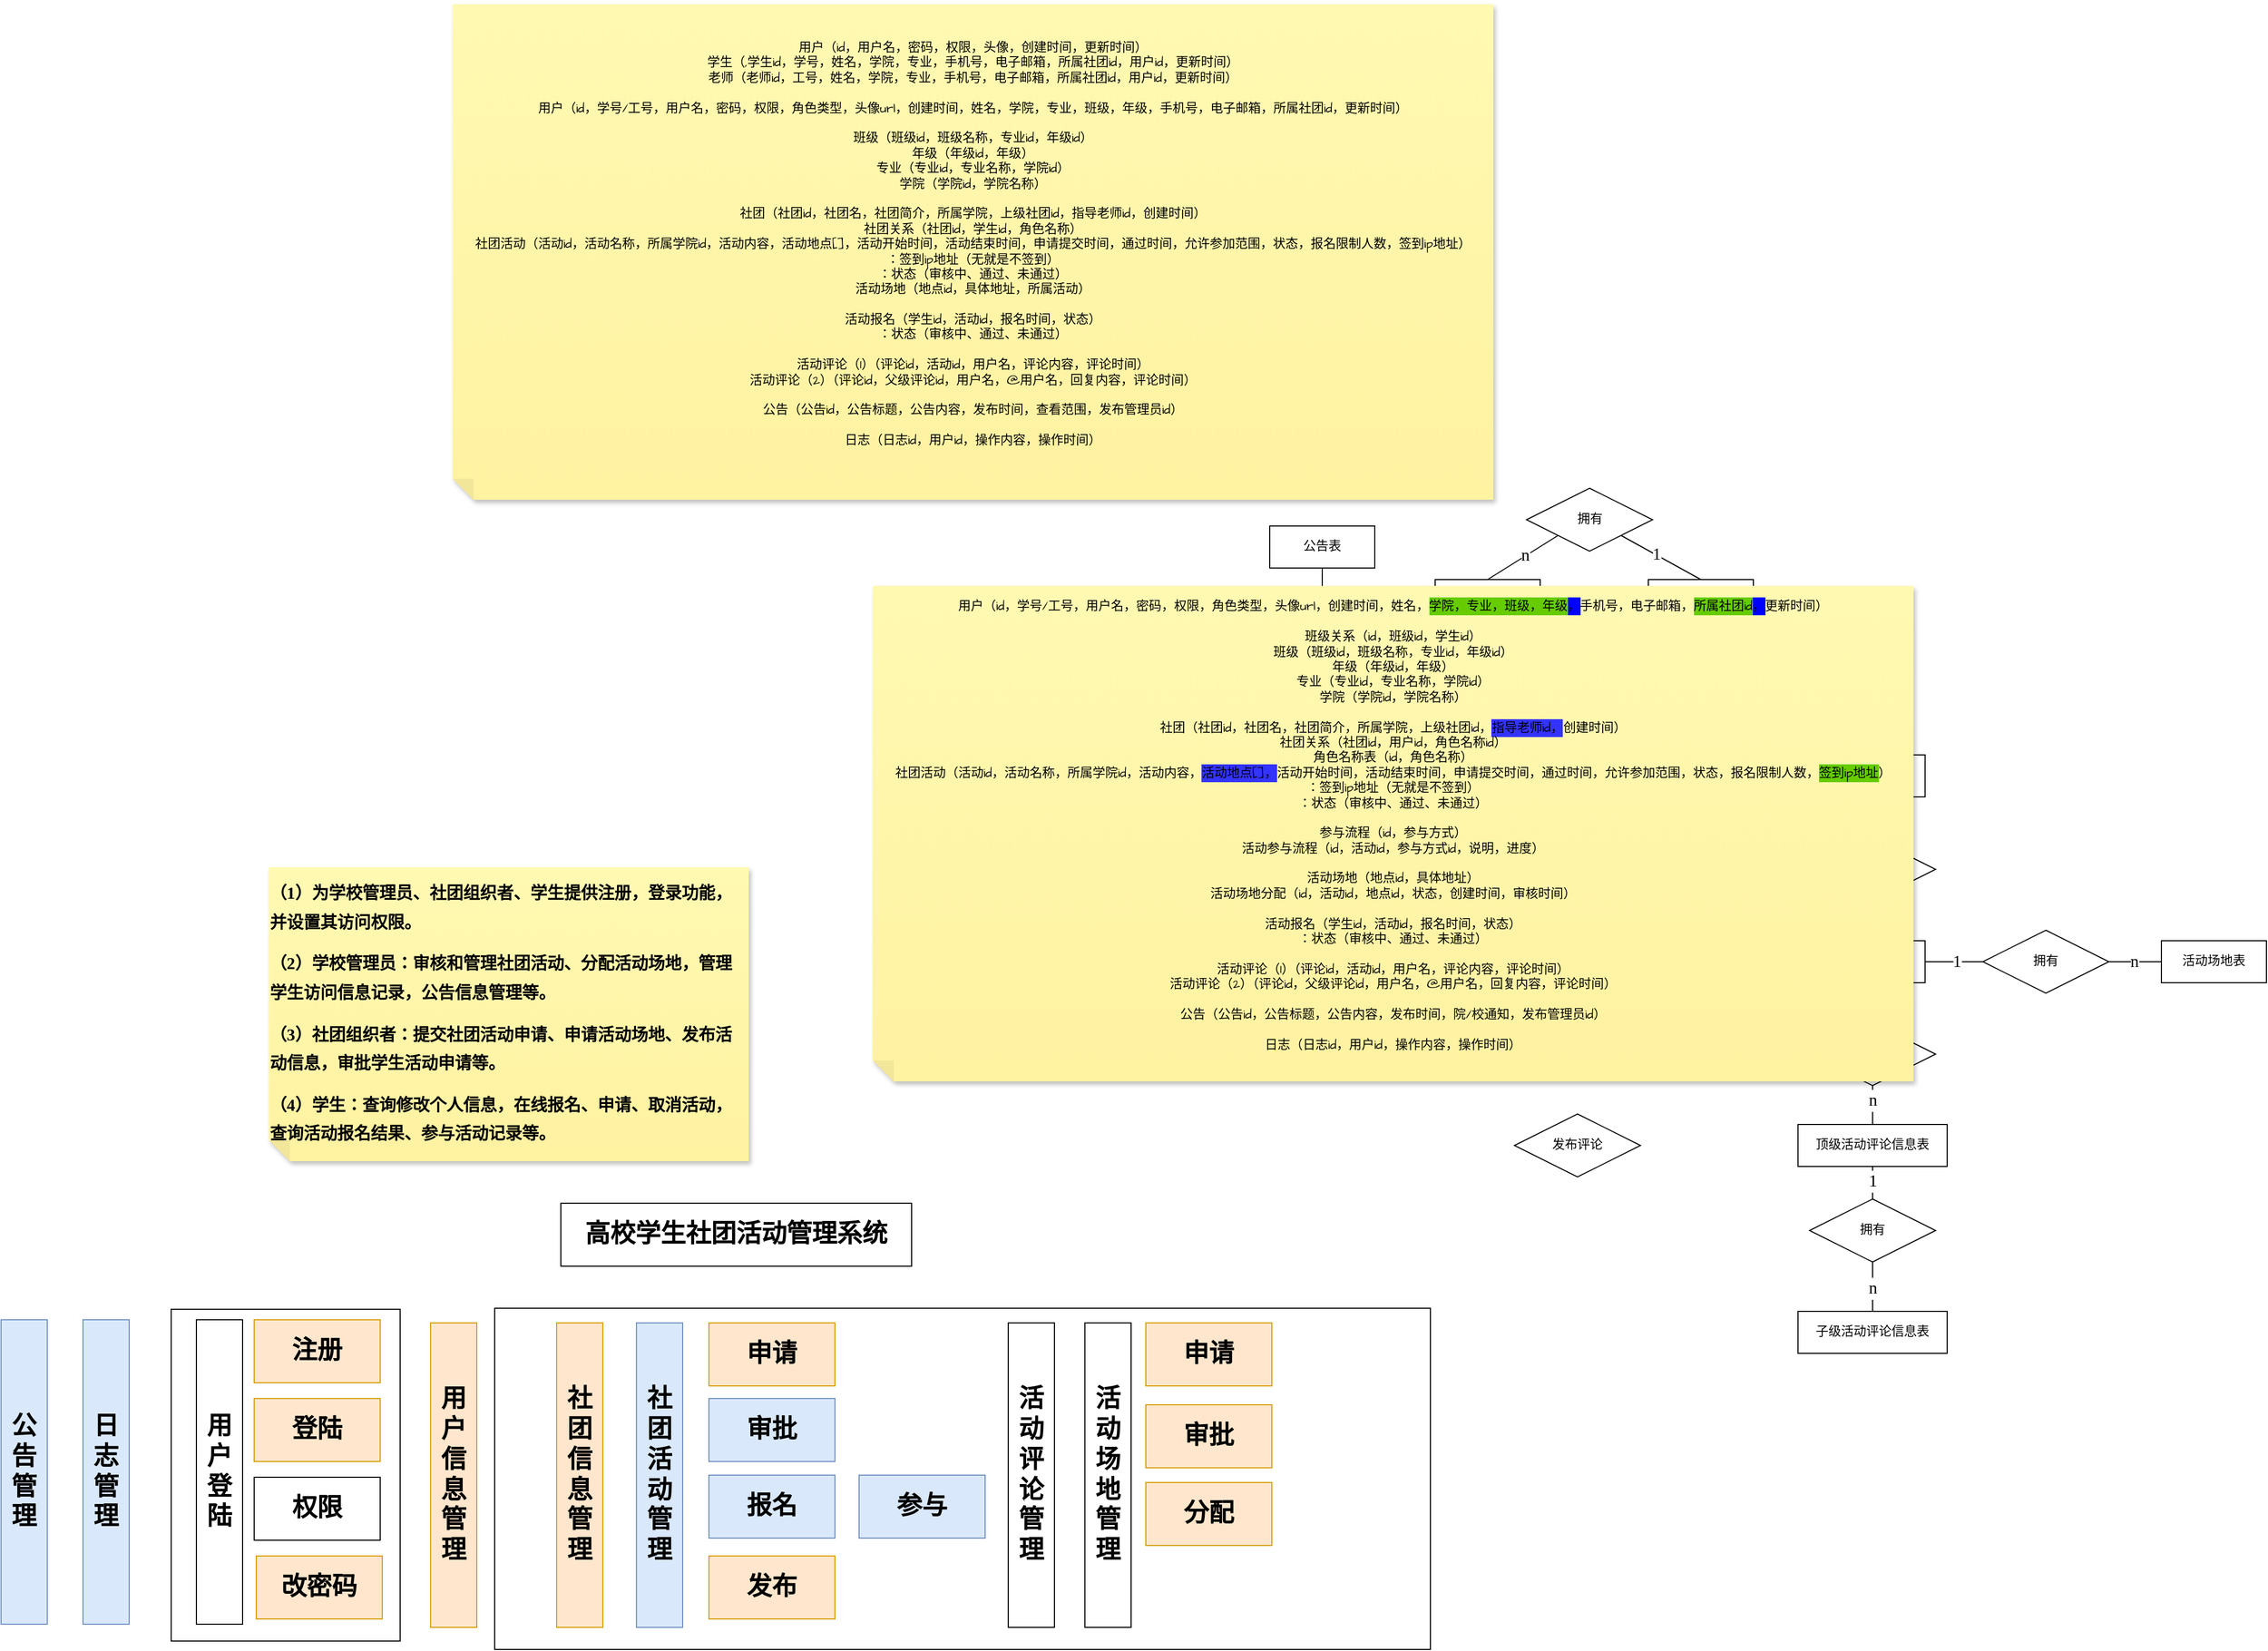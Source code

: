 <mxfile version="27.1.4">
  <diagram name="第 1 页" id="GTOFGIBE3-t7ZsyqFkgm">
    <mxGraphModel dx="3419" dy="2014" grid="0" gridSize="10" guides="1" tooltips="1" connect="1" arrows="1" fold="1" page="0" pageScale="1" pageWidth="827" pageHeight="1169" math="0" shadow="0">
      <root>
        <mxCell id="0" />
        <mxCell id="1" parent="0" />
        <mxCell id="btKsGY-on5lW7rAerDpI-112" value="" style="rounded=0;whiteSpace=wrap;html=1;fontFamily=Architects Daughter;fontSource=https%3A%2F%2Ffonts.googleapis.com%2Fcss%3Ffamily%3DArchitects%2BDaughter;" parent="1" vertex="1">
          <mxGeometry x="-1261" y="370" width="218" height="316" as="geometry" />
        </mxCell>
        <mxCell id="btKsGY-on5lW7rAerDpI-111" value="" style="rounded=0;whiteSpace=wrap;html=1;fontFamily=Architects Daughter;fontSource=https%3A%2F%2Ffonts.googleapis.com%2Fcss%3Ffamily%3DArchitects%2BDaughter;" parent="1" vertex="1">
          <mxGeometry x="-953" y="369" width="891" height="325" as="geometry" />
        </mxCell>
        <mxCell id="btKsGY-on5lW7rAerDpI-1" value="用户表" style="whiteSpace=wrap;html=1;align=center;fontFamily=Architects Daughter;fontSource=https%3A%2F%2Ffonts.googleapis.com%2Fcss%3Ffamily%3DArchitects%2BDaughter;" parent="1" vertex="1">
          <mxGeometry x="-215" y="-158" width="100" height="40" as="geometry" />
        </mxCell>
        <mxCell id="btKsGY-on5lW7rAerDpI-2" value="学生表" style="whiteSpace=wrap;html=1;align=center;fontFamily=Architects Daughter;fontSource=https%3A%2F%2Ffonts.googleapis.com%2Fcss%3Ffamily%3DArchitects%2BDaughter;" parent="1" vertex="1">
          <mxGeometry x="-513" y="-69" width="100" height="40" as="geometry" />
        </mxCell>
        <mxCell id="btKsGY-on5lW7rAerDpI-5" value="社团活动表" style="whiteSpace=wrap;html=1;align=center;fontFamily=Architects Daughter;fontSource=https%3A%2F%2Ffonts.googleapis.com%2Fcss%3Ffamily%3DArchitects%2BDaughter;" parent="1" vertex="1">
          <mxGeometry x="309" y="19" width="100" height="40" as="geometry" />
        </mxCell>
        <mxCell id="btKsGY-on5lW7rAerDpI-9" value="社团表" style="whiteSpace=wrap;html=1;align=center;fontFamily=Architects Daughter;fontSource=https%3A%2F%2Ffonts.googleapis.com%2Fcss%3Ffamily%3DArchitects%2BDaughter;" parent="1" vertex="1">
          <mxGeometry x="309" y="-158" width="100" height="40" as="geometry" />
        </mxCell>
        <mxCell id="btKsGY-on5lW7rAerDpI-10" value="顶级活动评论信息表" style="whiteSpace=wrap;html=1;align=center;fontFamily=Architects Daughter;fontSource=https%3A%2F%2Ffonts.googleapis.com%2Fcss%3Ffamily%3DArchitects%2BDaughter;" parent="1" vertex="1">
          <mxGeometry x="288" y="194" width="142" height="40" as="geometry" />
        </mxCell>
        <mxCell id="btKsGY-on5lW7rAerDpI-11" value="子级活动评论信息表" style="whiteSpace=wrap;html=1;align=center;fontFamily=Architects Daughter;fontSource=https%3A%2F%2Ffonts.googleapis.com%2Fcss%3Ffamily%3DArchitects%2BDaughter;" parent="1" vertex="1">
          <mxGeometry x="288" y="372" width="142" height="40" as="geometry" />
        </mxCell>
        <mxCell id="btKsGY-on5lW7rAerDpI-13" value="管理" style="shape=rhombus;perimeter=rhombusPerimeter;whiteSpace=wrap;html=1;align=center;fontFamily=Architects Daughter;fontSource=https%3A%2F%2Ffonts.googleapis.com%2Fcss%3Ffamily%3DArchitects%2BDaughter;" parent="1" vertex="1">
          <mxGeometry x="-411" y="-168" width="120" height="60" as="geometry" />
        </mxCell>
        <mxCell id="btKsGY-on5lW7rAerDpI-17" value="" style="endArrow=none;html=1;rounded=0;fontFamily=Architects Daughter;fontSource=https%3A%2F%2Ffonts.googleapis.com%2Fcss%3Ffamily%3DArchitects%2BDaughter;fontSize=16;startSize=14;endSize=14;sourcePerimeterSpacing=8;targetPerimeterSpacing=8;curved=1;exitX=0.421;exitY=0.005;exitDx=0;exitDy=0;exitPerimeter=0;entryX=0;entryY=1;entryDx=0;entryDy=0;fontStyle=1" parent="1" target="btKsGY-on5lW7rAerDpI-13" edge="1">
          <mxGeometry width="50" height="50" relative="1" as="geometry">
            <mxPoint x="-470.0" y="-69.0" as="sourcePoint" />
            <mxPoint x="-380.1" y="-123.2" as="targetPoint" />
          </mxGeometry>
        </mxCell>
        <mxCell id="btKsGY-on5lW7rAerDpI-19" value="1" style="edgeLabel;html=1;align=center;verticalAlign=middle;resizable=0;points=[];fontSize=16;fontFamily=Architects Daughter;fontSource=https%3A%2F%2Ffonts.googleapis.com%2Fcss%3Ffamily%3DArchitects%2BDaughter;" parent="btKsGY-on5lW7rAerDpI-17" vertex="1" connectable="0">
          <mxGeometry x="-0.067" y="-1" relative="1" as="geometry">
            <mxPoint as="offset" />
          </mxGeometry>
        </mxCell>
        <mxCell id="btKsGY-on5lW7rAerDpI-27" value="&lt;span style=&quot;font-size:12.0pt;mso-bidi-font-size:&lt;br/&gt;11.0pt;font-family:&amp;quot;Times New Roman&amp;quot;,serif;mso-fareast-font-family:宋体;&lt;br/&gt;mso-bidi-theme-font:minor-bidi;mso-font-kerning:1.0pt;mso-ansi-language:EN-US;&lt;br/&gt;mso-fareast-language:ZH-CN;mso-bidi-language:AR-SA&quot; lang=&quot;EN-US&quot;&gt;1&lt;/span&gt;" style="edgeLabel;html=1;align=center;verticalAlign=middle;resizable=0;points=[];fontSize=16;fontFamily=Architects Daughter;fontSource=https%3A%2F%2Ffonts.googleapis.com%2Fcss%3Ffamily%3DArchitects%2BDaughter;" parent="btKsGY-on5lW7rAerDpI-17" vertex="1" connectable="0">
          <mxGeometry x="-0.09" y="-2" relative="1" as="geometry">
            <mxPoint as="offset" />
          </mxGeometry>
        </mxCell>
        <mxCell id="btKsGY-on5lW7rAerDpI-24" value="" style="endArrow=none;html=1;rounded=0;fontFamily=Architects Daughter;fontSource=https%3A%2F%2Ffonts.googleapis.com%2Fcss%3Ffamily%3DArchitects%2BDaughter;fontSize=16;startSize=14;endSize=14;sourcePerimeterSpacing=8;targetPerimeterSpacing=8;curved=1;entryX=0;entryY=0.5;entryDx=0;entryDy=0;exitX=1;exitY=0.5;exitDx=0;exitDy=0;" parent="1" source="btKsGY-on5lW7rAerDpI-13" target="btKsGY-on5lW7rAerDpI-1" edge="1">
          <mxGeometry width="50" height="50" relative="1" as="geometry">
            <mxPoint x="-231" y="-41" as="sourcePoint" />
            <mxPoint x="-181" y="-91" as="targetPoint" />
          </mxGeometry>
        </mxCell>
        <mxCell id="btKsGY-on5lW7rAerDpI-26" value="&lt;span style=&quot;font-size:12.0pt;mso-bidi-font-size:&lt;br/&gt;11.0pt;font-family:&amp;quot;Times New Roman&amp;quot;,serif;mso-fareast-font-family:宋体;&lt;br/&gt;mso-bidi-theme-font:minor-bidi;mso-font-kerning:1.0pt;mso-ansi-language:EN-US;&lt;br/&gt;mso-fareast-language:ZH-CN;mso-bidi-language:AR-SA&quot; lang=&quot;EN-US&quot;&gt;1&lt;/span&gt;" style="edgeLabel;html=1;align=center;verticalAlign=middle;resizable=0;points=[];fontSize=16;fontFamily=Architects Daughter;fontSource=https%3A%2F%2Ffonts.googleapis.com%2Fcss%3Ffamily%3DArchitects%2BDaughter;" parent="btKsGY-on5lW7rAerDpI-24" vertex="1" connectable="0">
          <mxGeometry x="-0.052" y="-2" relative="1" as="geometry">
            <mxPoint as="offset" />
          </mxGeometry>
        </mxCell>
        <mxCell id="btKsGY-on5lW7rAerDpI-30" value="拥有" style="shape=rhombus;perimeter=rhombusPerimeter;whiteSpace=wrap;html=1;align=center;fontFamily=Architects Daughter;fontSource=https%3A%2F%2Ffonts.googleapis.com%2Fcss%3Ffamily%3DArchitects%2BDaughter;" parent="1" vertex="1">
          <mxGeometry x="29.5" y="-412" width="120" height="60" as="geometry" />
        </mxCell>
        <mxCell id="btKsGY-on5lW7rAerDpI-31" value="" style="endArrow=none;html=1;rounded=0;fontFamily=Architects Daughter;fontSource=https%3A%2F%2Ffonts.googleapis.com%2Fcss%3Ffamily%3DArchitects%2BDaughter;fontSize=16;startSize=14;endSize=14;sourcePerimeterSpacing=8;targetPerimeterSpacing=8;curved=1;entryX=1;entryY=1;entryDx=0;entryDy=0;exitX=0.5;exitY=0;exitDx=0;exitDy=0;" parent="1" source="btKsGY-on5lW7rAerDpI-73" target="btKsGY-on5lW7rAerDpI-30" edge="1">
          <mxGeometry width="50" height="50" relative="1" as="geometry">
            <mxPoint x="-122.5" y="-277" as="sourcePoint" />
            <mxPoint x="118.5" y="-406" as="targetPoint" />
          </mxGeometry>
        </mxCell>
        <mxCell id="btKsGY-on5lW7rAerDpI-33" value="&lt;span style=&quot;font-size:12.0pt;mso-bidi-font-size:&lt;br/&gt;11.0pt;font-family:&amp;quot;Times New Roman&amp;quot;,serif;mso-fareast-font-family:宋体;&lt;br/&gt;mso-bidi-theme-font:minor-bidi;mso-font-kerning:1.0pt;mso-ansi-language:EN-US;&lt;br/&gt;mso-fareast-language:ZH-CN;mso-bidi-language:AR-SA&quot; lang=&quot;EN-US&quot;&gt;1&lt;/span&gt;" style="edgeLabel;html=1;align=center;verticalAlign=middle;resizable=0;points=[];fontSize=16;fontFamily=Architects Daughter;fontSource=https%3A%2F%2Ffonts.googleapis.com%2Fcss%3Ffamily%3DArchitects%2BDaughter;" parent="btKsGY-on5lW7rAerDpI-31" vertex="1" connectable="0">
          <mxGeometry x="0.259" y="1" relative="1" as="geometry">
            <mxPoint x="5" y="1" as="offset" />
          </mxGeometry>
        </mxCell>
        <mxCell id="btKsGY-on5lW7rAerDpI-32" value="" style="endArrow=none;html=1;rounded=0;fontFamily=Architects Daughter;fontSource=https%3A%2F%2Ffonts.googleapis.com%2Fcss%3Ffamily%3DArchitects%2BDaughter;fontSize=16;startSize=14;endSize=14;sourcePerimeterSpacing=8;targetPerimeterSpacing=8;curved=1;entryX=0.5;entryY=0;entryDx=0;entryDy=0;exitX=0;exitY=1;exitDx=0;exitDy=0;" parent="1" source="btKsGY-on5lW7rAerDpI-30" target="btKsGY-on5lW7rAerDpI-74" edge="1">
          <mxGeometry width="50" height="50" relative="1" as="geometry">
            <mxPoint x="31.5" y="-220" as="sourcePoint" />
            <mxPoint x="90.5" y="-220" as="targetPoint" />
          </mxGeometry>
        </mxCell>
        <mxCell id="btKsGY-on5lW7rAerDpI-34" value="&lt;span style=&quot;font-size:12.0pt;mso-bidi-font-size:&lt;br/&gt;11.0pt;font-family:&amp;quot;Times New Roman&amp;quot;,serif;mso-fareast-font-family:宋体;&lt;br/&gt;mso-bidi-theme-font:minor-bidi;mso-font-kerning:1.0pt;mso-ansi-language:EN-US;&lt;br/&gt;mso-fareast-language:ZH-CN;mso-bidi-language:AR-SA&quot; lang=&quot;EN-US&quot;&gt;n&lt;/span&gt;" style="edgeLabel;html=1;align=center;verticalAlign=middle;resizable=0;points=[];fontSize=16;fontFamily=Architects Daughter;fontSource=https%3A%2F%2Ffonts.googleapis.com%2Fcss%3Ffamily%3DArchitects%2BDaughter;" parent="btKsGY-on5lW7rAerDpI-32" vertex="1" connectable="0">
          <mxGeometry x="-0.04" y="-1" relative="1" as="geometry">
            <mxPoint x="1" y="-1" as="offset" />
          </mxGeometry>
        </mxCell>
        <mxCell id="btKsGY-on5lW7rAerDpI-35" value="活动报名" style="shape=rhombus;perimeter=rhombusPerimeter;whiteSpace=wrap;html=1;align=center;fontFamily=Architects Daughter;fontSource=https%3A%2F%2Ffonts.googleapis.com%2Fcss%3Ffamily%3DArchitects%2BDaughter;" parent="1" vertex="1">
          <mxGeometry x="18" y="9" width="120" height="60" as="geometry" />
        </mxCell>
        <mxCell id="btKsGY-on5lW7rAerDpI-36" value="拥有" style="shape=rhombus;perimeter=rhombusPerimeter;whiteSpace=wrap;html=1;align=center;fontFamily=Architects Daughter;fontSource=https%3A%2F%2Ffonts.googleapis.com%2Fcss%3Ffamily%3DArchitects%2BDaughter;" parent="1" vertex="1">
          <mxGeometry x="299" y="265" width="120" height="60" as="geometry" />
        </mxCell>
        <mxCell id="btKsGY-on5lW7rAerDpI-37" value="" style="endArrow=none;html=1;rounded=0;fontFamily=Architects Daughter;fontSource=https%3A%2F%2Ffonts.googleapis.com%2Fcss%3Ffamily%3DArchitects%2BDaughter;fontSize=16;startSize=14;endSize=14;sourcePerimeterSpacing=8;targetPerimeterSpacing=8;curved=1;entryX=0.5;entryY=1;entryDx=0;entryDy=0;exitX=0.5;exitY=0;exitDx=0;exitDy=0;" parent="1" source="btKsGY-on5lW7rAerDpI-36" target="btKsGY-on5lW7rAerDpI-10" edge="1">
          <mxGeometry width="50" height="50" relative="1" as="geometry">
            <mxPoint x="160" y="127" as="sourcePoint" />
            <mxPoint x="23" y="-44" as="targetPoint" />
          </mxGeometry>
        </mxCell>
        <mxCell id="btKsGY-on5lW7rAerDpI-39" value="&lt;span style=&quot;font-size:12.0pt;mso-bidi-font-size:&lt;br/&gt;11.0pt;font-family:&amp;quot;Times New Roman&amp;quot;,serif;mso-fareast-font-family:宋体;&lt;br/&gt;mso-bidi-theme-font:minor-bidi;mso-font-kerning:1.0pt;mso-ansi-language:EN-US;&lt;br/&gt;mso-fareast-language:ZH-CN;mso-bidi-language:AR-SA&quot; lang=&quot;EN-US&quot;&gt;1&lt;/span&gt;" style="edgeLabel;html=1;align=center;verticalAlign=middle;resizable=0;points=[];fontSize=16;fontFamily=Architects Daughter;fontSource=https%3A%2F%2Ffonts.googleapis.com%2Fcss%3Ffamily%3DArchitects%2BDaughter;" parent="btKsGY-on5lW7rAerDpI-37" vertex="1" connectable="0">
          <mxGeometry x="0.084" y="-2" relative="1" as="geometry">
            <mxPoint x="-2" as="offset" />
          </mxGeometry>
        </mxCell>
        <mxCell id="btKsGY-on5lW7rAerDpI-38" value="" style="endArrow=none;html=1;rounded=0;fontFamily=Architects Daughter;fontSource=https%3A%2F%2Ffonts.googleapis.com%2Fcss%3Ffamily%3DArchitects%2BDaughter;fontSize=16;startSize=14;endSize=14;sourcePerimeterSpacing=8;targetPerimeterSpacing=8;curved=1;entryX=0.5;entryY=1;entryDx=0;entryDy=0;exitX=0.5;exitY=0;exitDx=0;exitDy=0;" parent="1" source="btKsGY-on5lW7rAerDpI-11" target="btKsGY-on5lW7rAerDpI-36" edge="1">
          <mxGeometry width="50" height="50" relative="1" as="geometry">
            <mxPoint x="81" y="229" as="sourcePoint" />
            <mxPoint x="131" y="179" as="targetPoint" />
          </mxGeometry>
        </mxCell>
        <mxCell id="btKsGY-on5lW7rAerDpI-40" value="&lt;span style=&quot;font-size:12.0pt;mso-bidi-font-size:&lt;br/&gt;11.0pt;font-family:&amp;quot;Times New Roman&amp;quot;,serif;mso-fareast-font-family:宋体;&lt;br/&gt;mso-bidi-theme-font:minor-bidi;mso-font-kerning:1.0pt;mso-ansi-language:EN-US;&lt;br/&gt;mso-fareast-language:ZH-CN;mso-bidi-language:AR-SA&quot; lang=&quot;EN-US&quot;&gt;1&lt;/span&gt;" style="edgeLabel;html=1;align=center;verticalAlign=middle;resizable=0;points=[];fontSize=16;fontFamily=Architects Daughter;fontSource=https%3A%2F%2Ffonts.googleapis.com%2Fcss%3Ffamily%3DArchitects%2BDaughter;" parent="btKsGY-on5lW7rAerDpI-38" vertex="1" connectable="0">
          <mxGeometry x="-0.059" relative="1" as="geometry">
            <mxPoint as="offset" />
          </mxGeometry>
        </mxCell>
        <mxCell id="btKsGY-on5lW7rAerDpI-46" value="&lt;span style=&quot;font-size:12.0pt;mso-bidi-font-size:&lt;br/&gt;11.0pt;font-family:&amp;quot;Times New Roman&amp;quot;,serif;mso-fareast-font-family:宋体;&lt;br/&gt;mso-bidi-theme-font:minor-bidi;mso-font-kerning:1.0pt;mso-ansi-language:EN-US;&lt;br/&gt;mso-fareast-language:ZH-CN;mso-bidi-language:AR-SA&quot; lang=&quot;EN-US&quot;&gt;n&lt;/span&gt;" style="edgeLabel;html=1;align=center;verticalAlign=middle;resizable=0;points=[];fontSize=16;fontFamily=Architects Daughter;fontSource=https%3A%2F%2Ffonts.googleapis.com%2Fcss%3Ffamily%3DArchitects%2BDaughter;" parent="btKsGY-on5lW7rAerDpI-38" vertex="1" connectable="0">
          <mxGeometry x="-0.071" relative="1" as="geometry">
            <mxPoint as="offset" />
          </mxGeometry>
        </mxCell>
        <mxCell id="btKsGY-on5lW7rAerDpI-41" value="拥有" style="shape=rhombus;perimeter=rhombusPerimeter;whiteSpace=wrap;html=1;align=center;fontFamily=Architects Daughter;fontSource=https%3A%2F%2Ffonts.googleapis.com%2Fcss%3Ffamily%3DArchitects%2BDaughter;" parent="1" vertex="1">
          <mxGeometry x="299" y="97" width="120" height="60" as="geometry" />
        </mxCell>
        <mxCell id="btKsGY-on5lW7rAerDpI-42" value="" style="endArrow=none;html=1;rounded=0;fontFamily=Architects Daughter;fontSource=https%3A%2F%2Ffonts.googleapis.com%2Fcss%3Ffamily%3DArchitects%2BDaughter;fontSize=16;startSize=14;endSize=14;sourcePerimeterSpacing=8;targetPerimeterSpacing=8;curved=1;entryX=0.5;entryY=1;entryDx=0;entryDy=0;exitX=0.5;exitY=0;exitDx=0;exitDy=0;" parent="1" source="btKsGY-on5lW7rAerDpI-10" target="btKsGY-on5lW7rAerDpI-41" edge="1">
          <mxGeometry width="50" height="50" relative="1" as="geometry">
            <mxPoint x="124" y="43" as="sourcePoint" />
            <mxPoint x="174" y="-7" as="targetPoint" />
          </mxGeometry>
        </mxCell>
        <mxCell id="btKsGY-on5lW7rAerDpI-45" value="&lt;span style=&quot;font-size:12.0pt;mso-bidi-font-size:&lt;br/&gt;11.0pt;font-family:&amp;quot;Times New Roman&amp;quot;,serif;mso-fareast-font-family:宋体;&lt;br/&gt;mso-bidi-theme-font:minor-bidi;mso-font-kerning:1.0pt;mso-ansi-language:EN-US;&lt;br/&gt;mso-fareast-language:ZH-CN;mso-bidi-language:AR-SA&quot; lang=&quot;EN-US&quot;&gt;n&lt;/span&gt;" style="edgeLabel;html=1;align=center;verticalAlign=middle;resizable=0;points=[];fontSize=16;fontFamily=Architects Daughter;fontSource=https%3A%2F%2Ffonts.googleapis.com%2Fcss%3Ffamily%3DArchitects%2BDaughter;" parent="btKsGY-on5lW7rAerDpI-42" vertex="1" connectable="0">
          <mxGeometry x="0.267" relative="1" as="geometry">
            <mxPoint as="offset" />
          </mxGeometry>
        </mxCell>
        <mxCell id="btKsGY-on5lW7rAerDpI-43" value="" style="endArrow=none;html=1;rounded=0;fontFamily=Architects Daughter;fontSource=https%3A%2F%2Ffonts.googleapis.com%2Fcss%3Ffamily%3DArchitects%2BDaughter;fontSize=16;startSize=14;endSize=14;sourcePerimeterSpacing=8;targetPerimeterSpacing=8;curved=1;entryX=0.5;entryY=1;entryDx=0;entryDy=0;exitX=0.5;exitY=0;exitDx=0;exitDy=0;" parent="1" source="btKsGY-on5lW7rAerDpI-41" target="btKsGY-on5lW7rAerDpI-5" edge="1">
          <mxGeometry width="50" height="50" relative="1" as="geometry">
            <mxPoint x="80" y="95" as="sourcePoint" />
            <mxPoint x="130" y="45" as="targetPoint" />
          </mxGeometry>
        </mxCell>
        <mxCell id="btKsGY-on5lW7rAerDpI-44" value="&lt;span style=&quot;font-size:12.0pt;mso-bidi-font-size:&lt;br/&gt;11.0pt;font-family:&amp;quot;Times New Roman&amp;quot;,serif;mso-fareast-font-family:宋体;&lt;br/&gt;mso-bidi-theme-font:minor-bidi;mso-font-kerning:1.0pt;mso-ansi-language:EN-US;&lt;br/&gt;mso-fareast-language:ZH-CN;mso-bidi-language:AR-SA&quot; lang=&quot;EN-US&quot;&gt;1&lt;/span&gt;" style="edgeLabel;html=1;align=center;verticalAlign=middle;resizable=0;points=[];fontSize=16;fontFamily=Architects Daughter;fontSource=https%3A%2F%2Ffonts.googleapis.com%2Fcss%3Ffamily%3DArchitects%2BDaughter;" parent="btKsGY-on5lW7rAerDpI-43" vertex="1" connectable="0">
          <mxGeometry x="-0.045" y="-1" relative="1" as="geometry">
            <mxPoint as="offset" />
          </mxGeometry>
        </mxCell>
        <mxCell id="btKsGY-on5lW7rAerDpI-47" value="拥有" style="shape=rhombus;perimeter=rhombusPerimeter;whiteSpace=wrap;html=1;align=center;fontFamily=Architects Daughter;fontSource=https%3A%2F%2Ffonts.googleapis.com%2Fcss%3Ffamily%3DArchitects%2BDaughter;" parent="1" vertex="1">
          <mxGeometry x="299" y="-79" width="120" height="60" as="geometry" />
        </mxCell>
        <mxCell id="btKsGY-on5lW7rAerDpI-48" value="" style="endArrow=none;html=1;rounded=0;fontFamily=Architects Daughter;fontSource=https%3A%2F%2Ffonts.googleapis.com%2Fcss%3Ffamily%3DArchitects%2BDaughter;fontSize=16;startSize=14;endSize=14;sourcePerimeterSpacing=8;targetPerimeterSpacing=8;curved=1;entryX=0.5;entryY=1;entryDx=0;entryDy=0;exitX=0.5;exitY=0;exitDx=0;exitDy=0;" parent="1" source="btKsGY-on5lW7rAerDpI-47" target="btKsGY-on5lW7rAerDpI-9" edge="1">
          <mxGeometry width="50" height="50" relative="1" as="geometry">
            <mxPoint x="135" y="-30" as="sourcePoint" />
            <mxPoint x="185" y="-80" as="targetPoint" />
          </mxGeometry>
        </mxCell>
        <mxCell id="btKsGY-on5lW7rAerDpI-51" value="&lt;span style=&quot;font-size:12.0pt;mso-bidi-font-size:&lt;br/&gt;11.0pt;font-family:&amp;quot;Times New Roman&amp;quot;,serif;mso-fareast-font-family:宋体;&lt;br/&gt;mso-bidi-theme-font:minor-bidi;mso-font-kerning:1.0pt;mso-ansi-language:EN-US;&lt;br/&gt;mso-fareast-language:ZH-CN;mso-bidi-language:AR-SA&quot; lang=&quot;EN-US&quot;&gt;1&lt;/span&gt;" style="edgeLabel;html=1;align=center;verticalAlign=middle;resizable=0;points=[];fontSize=16;fontFamily=Architects Daughter;fontSource=https%3A%2F%2Ffonts.googleapis.com%2Fcss%3Ffamily%3DArchitects%2BDaughter;" parent="btKsGY-on5lW7rAerDpI-48" vertex="1" connectable="0">
          <mxGeometry x="0.134" y="-2" relative="1" as="geometry">
            <mxPoint x="-2" as="offset" />
          </mxGeometry>
        </mxCell>
        <mxCell id="btKsGY-on5lW7rAerDpI-49" value="" style="endArrow=none;html=1;rounded=0;fontFamily=Architects Daughter;fontSource=https%3A%2F%2Ffonts.googleapis.com%2Fcss%3Ffamily%3DArchitects%2BDaughter;fontSize=16;startSize=14;endSize=14;sourcePerimeterSpacing=8;targetPerimeterSpacing=8;curved=1;entryX=0.5;entryY=1;entryDx=0;entryDy=0;exitX=0.5;exitY=0;exitDx=0;exitDy=0;" parent="1" source="btKsGY-on5lW7rAerDpI-5" target="btKsGY-on5lW7rAerDpI-47" edge="1">
          <mxGeometry width="50" height="50" relative="1" as="geometry">
            <mxPoint x="117" y="-51" as="sourcePoint" />
            <mxPoint x="167" y="-101" as="targetPoint" />
          </mxGeometry>
        </mxCell>
        <mxCell id="btKsGY-on5lW7rAerDpI-50" value="&lt;span style=&quot;font-size:12.0pt;mso-bidi-font-size:&lt;br/&gt;11.0pt;font-family:&amp;quot;Times New Roman&amp;quot;,serif;mso-fareast-font-family:宋体;&lt;br/&gt;mso-bidi-theme-font:minor-bidi;mso-font-kerning:1.0pt;mso-ansi-language:EN-US;&lt;br/&gt;mso-fareast-language:ZH-CN;mso-bidi-language:AR-SA&quot; lang=&quot;EN-US&quot;&gt;n&lt;/span&gt;" style="edgeLabel;html=1;align=center;verticalAlign=middle;resizable=0;points=[];fontSize=16;fontFamily=Architects Daughter;fontSource=https%3A%2F%2Ffonts.googleapis.com%2Fcss%3Ffamily%3DArchitects%2BDaughter;" parent="btKsGY-on5lW7rAerDpI-49" vertex="1" connectable="0">
          <mxGeometry x="0.059" relative="1" as="geometry">
            <mxPoint as="offset" />
          </mxGeometry>
        </mxCell>
        <mxCell id="btKsGY-on5lW7rAerDpI-53" value="活动场地表" style="whiteSpace=wrap;html=1;align=center;fontFamily=Architects Daughter;fontSource=https%3A%2F%2Ffonts.googleapis.com%2Fcss%3Ffamily%3DArchitects%2BDaughter;" parent="1" vertex="1">
          <mxGeometry x="634" y="19" width="100" height="40" as="geometry" />
        </mxCell>
        <mxCell id="btKsGY-on5lW7rAerDpI-54" value="" style="endArrow=none;html=1;rounded=0;fontFamily=Architects Daughter;fontSource=https%3A%2F%2Ffonts.googleapis.com%2Fcss%3Ffamily%3DArchitects%2BDaughter;fontSize=16;startSize=14;endSize=14;sourcePerimeterSpacing=8;targetPerimeterSpacing=8;curved=1;entryX=0.5;entryY=1;entryDx=0;entryDy=0;exitX=0;exitY=0.5;exitDx=0;exitDy=0;" parent="1" source="btKsGY-on5lW7rAerDpI-35" target="btKsGY-on5lW7rAerDpI-1" edge="1">
          <mxGeometry width="50" height="50" relative="1" as="geometry">
            <mxPoint x="-79" y="194" as="sourcePoint" />
            <mxPoint x="-29" y="144" as="targetPoint" />
          </mxGeometry>
        </mxCell>
        <mxCell id="btKsGY-on5lW7rAerDpI-56" value="" style="endArrow=none;html=1;rounded=0;fontFamily=Architects Daughter;fontSource=https%3A%2F%2Ffonts.googleapis.com%2Fcss%3Ffamily%3DArchitects%2BDaughter;fontSize=16;startSize=14;endSize=14;sourcePerimeterSpacing=8;targetPerimeterSpacing=8;curved=1;entryX=0;entryY=0.5;entryDx=0;entryDy=0;exitX=1;exitY=0.5;exitDx=0;exitDy=0;" parent="1" source="btKsGY-on5lW7rAerDpI-1" target="btKsGY-on5lW7rAerDpI-57" edge="1">
          <mxGeometry width="50" height="50" relative="1" as="geometry">
            <mxPoint x="-138" y="-76.0" as="sourcePoint" />
            <mxPoint x="286.0" y="-76.0" as="targetPoint" />
          </mxGeometry>
        </mxCell>
        <mxCell id="btKsGY-on5lW7rAerDpI-59" value="&lt;span style=&quot;font-size:12.0pt;mso-bidi-font-size:&lt;br/&gt;11.0pt;font-family:&amp;quot;Times New Roman&amp;quot;,serif;mso-fareast-font-family:宋体;&lt;br/&gt;mso-bidi-theme-font:minor-bidi;mso-font-kerning:1.0pt;mso-ansi-language:EN-US;&lt;br/&gt;mso-fareast-language:ZH-CN;mso-bidi-language:AR-SA&quot; lang=&quot;EN-US&quot;&gt;1&lt;/span&gt;" style="edgeLabel;html=1;align=center;verticalAlign=middle;resizable=0;points=[];fontSize=16;fontFamily=Architects Daughter;fontSource=https%3A%2F%2Ffonts.googleapis.com%2Fcss%3Ffamily%3DArchitects%2BDaughter;" parent="btKsGY-on5lW7rAerDpI-56" vertex="1" connectable="0">
          <mxGeometry x="-0.076" relative="1" as="geometry">
            <mxPoint as="offset" />
          </mxGeometry>
        </mxCell>
        <mxCell id="btKsGY-on5lW7rAerDpI-57" value="管理" style="shape=rhombus;perimeter=rhombusPerimeter;whiteSpace=wrap;html=1;align=center;fontFamily=Architects Daughter;fontSource=https%3A%2F%2Ffonts.googleapis.com%2Fcss%3Ffamily%3DArchitects%2BDaughter;" parent="1" vertex="1">
          <mxGeometry x="34.0" y="-168.0" width="120" height="60" as="geometry" />
        </mxCell>
        <mxCell id="btKsGY-on5lW7rAerDpI-58" value="" style="endArrow=none;html=1;rounded=0;fontFamily=Architects Daughter;fontSource=https%3A%2F%2Ffonts.googleapis.com%2Fcss%3Ffamily%3DArchitects%2BDaughter;fontSize=16;startSize=14;endSize=14;sourcePerimeterSpacing=8;targetPerimeterSpacing=8;curved=1;entryX=0;entryY=0.5;entryDx=0;entryDy=0;exitX=1;exitY=0.5;exitDx=0;exitDy=0;" parent="1" source="btKsGY-on5lW7rAerDpI-57" target="btKsGY-on5lW7rAerDpI-9" edge="1">
          <mxGeometry relative="1" as="geometry">
            <mxPoint x="-38" y="-63" as="sourcePoint" />
            <mxPoint x="122" y="-63" as="targetPoint" />
          </mxGeometry>
        </mxCell>
        <mxCell id="btKsGY-on5lW7rAerDpI-60" value="&lt;span style=&quot;font-size:12.0pt;mso-bidi-font-size:&lt;br/&gt;11.0pt;font-family:&amp;quot;Times New Roman&amp;quot;,serif;mso-fareast-font-family:宋体;&lt;br/&gt;mso-bidi-theme-font:minor-bidi;mso-font-kerning:1.0pt;mso-ansi-language:EN-US;&lt;br/&gt;mso-fareast-language:ZH-CN;mso-bidi-language:AR-SA&quot; lang=&quot;EN-US&quot;&gt;n&lt;/span&gt;" style="edgeLabel;html=1;align=center;verticalAlign=middle;resizable=0;points=[];fontSize=16;fontFamily=Architects Daughter;fontSource=https%3A%2F%2Ffonts.googleapis.com%2Fcss%3Ffamily%3DArchitects%2BDaughter;" parent="btKsGY-on5lW7rAerDpI-58" vertex="1" connectable="0">
          <mxGeometry x="-0.181" y="-3" relative="1" as="geometry">
            <mxPoint y="-5" as="offset" />
          </mxGeometry>
        </mxCell>
        <mxCell id="btKsGY-on5lW7rAerDpI-61" value="拥有" style="shape=rhombus;perimeter=rhombusPerimeter;whiteSpace=wrap;html=1;align=center;fontFamily=Architects Daughter;fontSource=https%3A%2F%2Ffonts.googleapis.com%2Fcss%3Ffamily%3DArchitects%2BDaughter;" parent="1" vertex="1">
          <mxGeometry x="464" y="9" width="120" height="60" as="geometry" />
        </mxCell>
        <mxCell id="btKsGY-on5lW7rAerDpI-62" value="" style="endArrow=none;html=1;rounded=0;fontFamily=Architects Daughter;fontSource=https%3A%2F%2Ffonts.googleapis.com%2Fcss%3Ffamily%3DArchitects%2BDaughter;fontSize=16;startSize=14;endSize=14;sourcePerimeterSpacing=8;targetPerimeterSpacing=8;curved=1;entryX=0;entryY=0.5;entryDx=0;entryDy=0;exitX=1;exitY=0.5;exitDx=0;exitDy=0;" parent="1" source="btKsGY-on5lW7rAerDpI-5" target="btKsGY-on5lW7rAerDpI-61" edge="1">
          <mxGeometry width="50" height="50" relative="1" as="geometry">
            <mxPoint x="199" y="89.9" as="sourcePoint" />
            <mxPoint x="458.16" y="43.0" as="targetPoint" />
          </mxGeometry>
        </mxCell>
        <mxCell id="btKsGY-on5lW7rAerDpI-67" value="&lt;span style=&quot;font-size:12.0pt;mso-bidi-font-size:&lt;br/&gt;11.0pt;font-family:&amp;quot;Times New Roman&amp;quot;,serif;mso-fareast-font-family:宋体;&lt;br/&gt;mso-bidi-theme-font:minor-bidi;mso-font-kerning:1.0pt;mso-ansi-language:EN-US;&lt;br/&gt;mso-fareast-language:ZH-CN;mso-bidi-language:AR-SA&quot; lang=&quot;EN-US&quot;&gt;1&lt;/span&gt;" style="edgeLabel;html=1;align=center;verticalAlign=middle;resizable=0;points=[];fontSize=16;fontFamily=Architects Daughter;fontSource=https%3A%2F%2Ffonts.googleapis.com%2Fcss%3Ffamily%3DArchitects%2BDaughter;" parent="btKsGY-on5lW7rAerDpI-62" vertex="1" connectable="0">
          <mxGeometry x="-0.296" y="1" relative="1" as="geometry">
            <mxPoint x="10" y="1" as="offset" />
          </mxGeometry>
        </mxCell>
        <mxCell id="btKsGY-on5lW7rAerDpI-63" value="" style="endArrow=none;html=1;rounded=0;fontFamily=Architects Daughter;fontSource=https%3A%2F%2Ffonts.googleapis.com%2Fcss%3Ffamily%3DArchitects%2BDaughter;fontSize=16;startSize=14;endSize=14;sourcePerimeterSpacing=8;targetPerimeterSpacing=8;curved=1;entryX=0;entryY=0.5;entryDx=0;entryDy=0;exitX=1;exitY=0.5;exitDx=0;exitDy=0;" parent="1" source="btKsGY-on5lW7rAerDpI-61" target="btKsGY-on5lW7rAerDpI-53" edge="1">
          <mxGeometry width="50" height="50" relative="1" as="geometry">
            <mxPoint x="453" y="125" as="sourcePoint" />
            <mxPoint x="503" y="75" as="targetPoint" />
          </mxGeometry>
        </mxCell>
        <mxCell id="btKsGY-on5lW7rAerDpI-65" value="&lt;span style=&quot;font-size:12.0pt;mso-bidi-font-size:&lt;br/&gt;11.0pt;font-family:&amp;quot;Times New Roman&amp;quot;,serif;mso-fareast-font-family:宋体;&lt;br/&gt;mso-bidi-theme-font:minor-bidi;mso-font-kerning:1.0pt;mso-ansi-language:EN-US;&lt;br/&gt;mso-fareast-language:ZH-CN;mso-bidi-language:AR-SA&quot; lang=&quot;EN-US&quot;&gt;n&lt;/span&gt;" style="edgeLabel;html=1;align=center;verticalAlign=middle;resizable=0;points=[];fontSize=16;fontFamily=Architects Daughter;fontSource=https%3A%2F%2Ffonts.googleapis.com%2Fcss%3Ffamily%3DArchitects%2BDaughter;" parent="btKsGY-on5lW7rAerDpI-63" vertex="1" connectable="0">
          <mxGeometry x="-0.05" y="1" relative="1" as="geometry">
            <mxPoint y="1" as="offset" />
          </mxGeometry>
        </mxCell>
        <mxCell id="btKsGY-on5lW7rAerDpI-68" value="" style="endArrow=none;html=1;rounded=0;fontFamily=Architects Daughter;fontSource=https%3A%2F%2Ffonts.googleapis.com%2Fcss%3Ffamily%3DArchitects%2BDaughter;fontSize=16;startSize=14;endSize=14;sourcePerimeterSpacing=8;targetPerimeterSpacing=8;curved=1;entryX=0;entryY=0.5;entryDx=0;entryDy=0;exitX=1;exitY=0.5;exitDx=0;exitDy=0;" parent="1" source="btKsGY-on5lW7rAerDpI-35" target="btKsGY-on5lW7rAerDpI-5" edge="1">
          <mxGeometry width="50" height="50" relative="1" as="geometry">
            <mxPoint x="-8" y="78" as="sourcePoint" />
            <mxPoint x="42" y="28" as="targetPoint" />
          </mxGeometry>
        </mxCell>
        <mxCell id="btKsGY-on5lW7rAerDpI-69" value="老师表" style="whiteSpace=wrap;html=1;align=center;fontFamily=Architects Daughter;fontSource=https%3A%2F%2Ffonts.googleapis.com%2Fcss%3Ffamily%3DArchitects%2BDaughter;" parent="1" vertex="1">
          <mxGeometry x="-513" y="-262" width="100" height="40" as="geometry" />
        </mxCell>
        <mxCell id="btKsGY-on5lW7rAerDpI-70" value="" style="endArrow=none;html=1;rounded=0;fontFamily=Architects Daughter;fontSource=https%3A%2F%2Ffonts.googleapis.com%2Fcss%3Ffamily%3DArchitects%2BDaughter;fontSize=16;startSize=14;endSize=14;sourcePerimeterSpacing=8;targetPerimeterSpacing=8;curved=1;exitX=0.5;exitY=1;exitDx=0;exitDy=0;entryX=0.29;entryY=0.215;entryDx=0;entryDy=0;entryPerimeter=0;" parent="1" source="btKsGY-on5lW7rAerDpI-69" target="btKsGY-on5lW7rAerDpI-13" edge="1">
          <mxGeometry width="50" height="50" relative="1" as="geometry">
            <mxPoint x="-460.0" y="-59.0" as="sourcePoint" />
            <mxPoint x="-371" y="-113" as="targetPoint" />
          </mxGeometry>
        </mxCell>
        <mxCell id="btKsGY-on5lW7rAerDpI-71" value="1" style="edgeLabel;html=1;align=center;verticalAlign=middle;resizable=0;points=[];fontSize=16;fontFamily=Architects Daughter;fontSource=https%3A%2F%2Ffonts.googleapis.com%2Fcss%3Ffamily%3DArchitects%2BDaughter;" parent="btKsGY-on5lW7rAerDpI-70" vertex="1" connectable="0">
          <mxGeometry x="-0.067" y="-1" relative="1" as="geometry">
            <mxPoint as="offset" />
          </mxGeometry>
        </mxCell>
        <mxCell id="btKsGY-on5lW7rAerDpI-72" value="&lt;span style=&quot;font-size:12.0pt;mso-bidi-font-size:&lt;br/&gt;11.0pt;font-family:&amp;quot;Times New Roman&amp;quot;,serif;mso-fareast-font-family:宋体;&lt;br/&gt;mso-bidi-theme-font:minor-bidi;mso-font-kerning:1.0pt;mso-ansi-language:EN-US;&lt;br/&gt;mso-fareast-language:ZH-CN;mso-bidi-language:AR-SA&quot; lang=&quot;EN-US&quot;&gt;1&lt;/span&gt;" style="edgeLabel;html=1;align=center;verticalAlign=middle;resizable=0;points=[];fontSize=16;fontFamily=Architects Daughter;fontSource=https%3A%2F%2Ffonts.googleapis.com%2Fcss%3Ffamily%3DArchitects%2BDaughter;" parent="btKsGY-on5lW7rAerDpI-70" vertex="1" connectable="0">
          <mxGeometry x="-0.09" y="-2" relative="1" as="geometry">
            <mxPoint as="offset" />
          </mxGeometry>
        </mxCell>
        <mxCell id="btKsGY-on5lW7rAerDpI-73" value="学院表" style="whiteSpace=wrap;html=1;align=center;fontFamily=Architects Daughter;fontSource=https%3A%2F%2Ffonts.googleapis.com%2Fcss%3Ffamily%3DArchitects%2BDaughter;" parent="1" vertex="1">
          <mxGeometry x="145.5" y="-325" width="100" height="40" as="geometry" />
        </mxCell>
        <mxCell id="btKsGY-on5lW7rAerDpI-74" value="专业表" style="whiteSpace=wrap;html=1;align=center;fontFamily=Architects Daughter;fontSource=https%3A%2F%2Ffonts.googleapis.com%2Fcss%3Ffamily%3DArchitects%2BDaughter;" parent="1" vertex="1">
          <mxGeometry x="-57.5" y="-325" width="100" height="40" as="geometry" />
        </mxCell>
        <mxCell id="btKsGY-on5lW7rAerDpI-75" value="发布评论" style="shape=rhombus;perimeter=rhombusPerimeter;whiteSpace=wrap;html=1;align=center;fontFamily=Architects Daughter;fontSource=https%3A%2F%2Ffonts.googleapis.com%2Fcss%3Ffamily%3DArchitects%2BDaughter;" parent="1" vertex="1">
          <mxGeometry x="18" y="184" width="120" height="60" as="geometry" />
        </mxCell>
        <mxCell id="btKsGY-on5lW7rAerDpI-76" value="公告表" style="whiteSpace=wrap;html=1;align=center;fontFamily=Architects Daughter;fontSource=https%3A%2F%2Ffonts.googleapis.com%2Fcss%3Ffamily%3DArchitects%2BDaughter;" parent="1" vertex="1">
          <mxGeometry x="-215" y="-376" width="100" height="40" as="geometry" />
        </mxCell>
        <mxCell id="btKsGY-on5lW7rAerDpI-77" value="管理" style="shape=rhombus;perimeter=rhombusPerimeter;whiteSpace=wrap;html=1;align=center;fontFamily=Architects Daughter;fontSource=https%3A%2F%2Ffonts.googleapis.com%2Fcss%3Ffamily%3DArchitects%2BDaughter;" parent="1" vertex="1">
          <mxGeometry x="-225.0" y="-276.0" width="120" height="60" as="geometry" />
        </mxCell>
        <mxCell id="btKsGY-on5lW7rAerDpI-78" value="" style="endArrow=none;html=1;rounded=0;fontFamily=Architects Daughter;fontSource=https%3A%2F%2Ffonts.googleapis.com%2Fcss%3Ffamily%3DArchitects%2BDaughter;fontSize=16;startSize=14;endSize=14;sourcePerimeterSpacing=8;targetPerimeterSpacing=8;curved=1;entryX=0.5;entryY=1;entryDx=0;entryDy=0;exitX=0.5;exitY=0;exitDx=0;exitDy=0;" parent="1" source="btKsGY-on5lW7rAerDpI-1" target="btKsGY-on5lW7rAerDpI-77" edge="1">
          <mxGeometry width="50" height="50" relative="1" as="geometry">
            <mxPoint x="-105" y="-19" as="sourcePoint" />
            <mxPoint x="-55" y="-69" as="targetPoint" />
          </mxGeometry>
        </mxCell>
        <mxCell id="btKsGY-on5lW7rAerDpI-79" value="" style="endArrow=none;html=1;rounded=0;fontFamily=Architects Daughter;fontSource=https%3A%2F%2Ffonts.googleapis.com%2Fcss%3Ffamily%3DArchitects%2BDaughter;fontSize=16;startSize=14;endSize=14;sourcePerimeterSpacing=8;targetPerimeterSpacing=8;curved=1;entryX=0.5;entryY=1;entryDx=0;entryDy=0;exitX=0.5;exitY=0;exitDx=0;exitDy=0;" parent="1" source="btKsGY-on5lW7rAerDpI-77" target="btKsGY-on5lW7rAerDpI-76" edge="1">
          <mxGeometry width="50" height="50" relative="1" as="geometry">
            <mxPoint x="-165" y="-277" as="sourcePoint" />
            <mxPoint x="-84" y="-320" as="targetPoint" />
          </mxGeometry>
        </mxCell>
        <mxCell id="btKsGY-on5lW7rAerDpI-80" value="隶属" style="shape=rhombus;perimeter=rhombusPerimeter;whiteSpace=wrap;html=1;align=center;fontFamily=Architects Daughter;fontSource=https%3A%2F%2Ffonts.googleapis.com%2Fcss%3Ffamily%3DArchitects%2BDaughter;" parent="1" vertex="1">
          <mxGeometry x="227" y="-251" width="120" height="60" as="geometry" />
        </mxCell>
        <mxCell id="btKsGY-on5lW7rAerDpI-81" value="隶属" style="shape=rhombus;perimeter=rhombusPerimeter;whiteSpace=wrap;html=1;align=center;fontFamily=Architects Daughter;fontSource=https%3A%2F%2Ffonts.googleapis.com%2Fcss%3Ffamily%3DArchitects%2BDaughter;" parent="1" vertex="1">
          <mxGeometry x="-67.5" y="-239" width="120" height="60" as="geometry" />
        </mxCell>
        <mxCell id="btKsGY-on5lW7rAerDpI-82" value="" style="endArrow=none;html=1;rounded=0;fontFamily=Architects Daughter;fontSource=https%3A%2F%2Ffonts.googleapis.com%2Fcss%3Ffamily%3DArchitects%2BDaughter;fontSize=16;startSize=14;endSize=14;sourcePerimeterSpacing=8;targetPerimeterSpacing=8;curved=1;exitX=1;exitY=0;exitDx=0;exitDy=0;entryX=0;entryY=1;entryDx=0;entryDy=0;" parent="1" source="btKsGY-on5lW7rAerDpI-1" target="btKsGY-on5lW7rAerDpI-81" edge="1">
          <mxGeometry width="50" height="50" relative="1" as="geometry">
            <mxPoint x="-118" y="-176" as="sourcePoint" />
            <mxPoint x="-68" y="-226" as="targetPoint" />
          </mxGeometry>
        </mxCell>
        <mxCell id="btKsGY-on5lW7rAerDpI-83" value="" style="endArrow=none;html=1;rounded=0;fontFamily=Architects Daughter;fontSource=https%3A%2F%2Ffonts.googleapis.com%2Fcss%3Ffamily%3DArchitects%2BDaughter;fontSize=16;startSize=14;endSize=14;sourcePerimeterSpacing=8;targetPerimeterSpacing=8;curved=1;entryX=0.5;entryY=1;entryDx=0;entryDy=0;exitX=0.5;exitY=0;exitDx=0;exitDy=0;" parent="1" source="btKsGY-on5lW7rAerDpI-81" target="btKsGY-on5lW7rAerDpI-74" edge="1">
          <mxGeometry width="50" height="50" relative="1" as="geometry">
            <mxPoint x="-117" y="-208" as="sourcePoint" />
            <mxPoint x="-67" y="-258" as="targetPoint" />
          </mxGeometry>
        </mxCell>
        <mxCell id="btKsGY-on5lW7rAerDpI-84" value="" style="endArrow=none;html=1;rounded=0;fontFamily=Architects Daughter;fontSource=https%3A%2F%2Ffonts.googleapis.com%2Fcss%3Ffamily%3DArchitects%2BDaughter;fontSize=16;startSize=14;endSize=14;sourcePerimeterSpacing=8;targetPerimeterSpacing=8;curved=1;entryX=0.5;entryY=1;entryDx=0;entryDy=0;exitX=1;exitY=0;exitDx=0;exitDy=0;" parent="1" source="btKsGY-on5lW7rAerDpI-81" target="btKsGY-on5lW7rAerDpI-73" edge="1">
          <mxGeometry width="50" height="50" relative="1" as="geometry">
            <mxPoint x="-117" y="-208" as="sourcePoint" />
            <mxPoint x="-67" y="-258" as="targetPoint" />
          </mxGeometry>
        </mxCell>
        <mxCell id="btKsGY-on5lW7rAerDpI-85" value="" style="endArrow=none;html=1;rounded=0;fontFamily=Architects Daughter;fontSource=https%3A%2F%2Ffonts.googleapis.com%2Fcss%3Ffamily%3DArchitects%2BDaughter;fontSize=16;startSize=14;endSize=14;sourcePerimeterSpacing=8;targetPerimeterSpacing=8;curved=1;entryX=0.5;entryY=1;entryDx=0;entryDy=0;exitX=0;exitY=0;exitDx=0;exitDy=0;" parent="1" source="btKsGY-on5lW7rAerDpI-80" target="btKsGY-on5lW7rAerDpI-73" edge="1">
          <mxGeometry width="50" height="50" relative="1" as="geometry">
            <mxPoint x="-109" y="-197" as="sourcePoint" />
            <mxPoint x="-59" y="-247" as="targetPoint" />
          </mxGeometry>
        </mxCell>
        <mxCell id="btKsGY-on5lW7rAerDpI-86" value="&lt;p style=&quot;font-family: Helvetica; text-align: left; line-height: 20pt;&quot; align=&quot;left&quot; class=&quot;MsoNormal&quot;&gt;&lt;b&gt;&lt;font face=&quot;Comic Sans MS&quot;&gt;&lt;span style=&quot;font-size: 12pt;&quot; lang=&quot;EN-US&quot;&gt;（1&lt;/span&gt;&lt;span style=&quot;font-size: 12pt;&quot;&gt;）为学校管理员、社团组织者、学生提供注册，登录功能，并设置其访问权限。&lt;/span&gt;&lt;/font&gt;&lt;/b&gt;&lt;/p&gt;&lt;p style=&quot;font-family: Helvetica; text-align: left; line-height: 20pt;&quot; align=&quot;left&quot; class=&quot;MsoNormal&quot;&gt;&lt;b&gt;&lt;font face=&quot;Comic Sans MS&quot;&gt;&lt;span style=&quot;background-color: transparent; color: light-dark(rgb(0, 0, 0), rgb(255, 255, 255)); font-size: 12pt;&quot;&gt;（&lt;/span&gt;&lt;span style=&quot;background-color: transparent; color: light-dark(rgb(0, 0, 0), rgb(255, 255, 255)); font-size: 12pt;&quot; lang=&quot;EN-US&quot;&gt;2&lt;/span&gt;&lt;span style=&quot;background-color: transparent; color: light-dark(rgb(0, 0, 0), rgb(255, 255, 255)); font-size: 12pt;&quot;&gt;）学校管理员：审核和管理社团活动、分配活动场地，管理学生访问信息记录，公告信息管理等。&lt;/span&gt;&lt;/font&gt;&lt;/b&gt;&lt;/p&gt;&lt;p style=&quot;font-family: Helvetica; text-align: left; line-height: 20pt;&quot; align=&quot;left&quot; class=&quot;MsoNormal&quot;&gt;&lt;b&gt;&lt;font face=&quot;Comic Sans MS&quot;&gt;&lt;span style=&quot;background-color: transparent; color: light-dark(rgb(0, 0, 0), rgb(255, 255, 255)); font-size: 12pt;&quot;&gt;（&lt;/span&gt;&lt;span style=&quot;background-color: transparent; color: light-dark(rgb(0, 0, 0), rgb(255, 255, 255)); font-size: 12pt;&quot; lang=&quot;EN-US&quot;&gt;3&lt;/span&gt;&lt;span style=&quot;background-color: transparent; color: light-dark(rgb(0, 0, 0), rgb(255, 255, 255)); font-size: 12pt;&quot;&gt;）社团组织者：提交社团活动申请、申请活动场地、发布活动信息，审批学生活动申请等。&lt;/span&gt;&lt;/font&gt;&lt;/b&gt;&lt;/p&gt;&lt;p style=&quot;font-family: Helvetica; text-align: left; line-height: 20pt;&quot; align=&quot;left&quot; class=&quot;MsoNormal&quot;&gt;&lt;b&gt;&lt;font face=&quot;Comic Sans MS&quot;&gt;&lt;span style=&quot;background-color: transparent; color: light-dark(rgb(0, 0, 0), rgb(255, 255, 255)); text-align: center; font-size: 12pt;&quot;&gt;（&lt;/span&gt;&lt;span style=&quot;background-color: transparent; color: light-dark(rgb(0, 0, 0), rgb(255, 255, 255)); text-align: center; font-size: 12pt;&quot; lang=&quot;EN-US&quot;&gt;4&lt;/span&gt;&lt;span style=&quot;background-color: transparent; color: light-dark(rgb(0, 0, 0), rgb(255, 255, 255)); text-align: center; font-size: 12pt;&quot;&gt;）学生：查询修改个人信息，在线报名、申请、取消活动，查询活动报名结果、参与活动记录等。&lt;/span&gt;&lt;/font&gt;&lt;/b&gt;&lt;/p&gt;" style="shape=note;whiteSpace=wrap;html=1;backgroundOutline=1;fontColor=#000000;darkOpacity=0.05;fillColor=#FFF9B2;strokeColor=none;fillStyle=solid;direction=west;gradientDirection=north;gradientColor=#FFF2A1;shadow=1;size=20;pointerEvents=1;fontFamily=Architects Daughter;fontSource=https%3A%2F%2Ffonts.googleapis.com%2Fcss%3Ffamily%3DArchitects%2BDaughter;" parent="1" vertex="1">
          <mxGeometry x="-1168" y="-51" width="457" height="280" as="geometry" />
        </mxCell>
        <mxCell id="btKsGY-on5lW7rAerDpI-87" value="&lt;h1&gt;高校学生社团活动管理系统&lt;/h1&gt;" style="rounded=0;whiteSpace=wrap;html=1;fontFamily=Architects Daughter;fontSource=https%3A%2F%2Ffonts.googleapis.com%2Fcss%3Ffamily%3DArchitects%2BDaughter;" parent="1" vertex="1">
          <mxGeometry x="-890" y="269" width="334" height="60" as="geometry" />
        </mxCell>
        <mxCell id="btKsGY-on5lW7rAerDpI-88" value="&lt;h1&gt;用户登陆&lt;/h1&gt;" style="rounded=0;whiteSpace=wrap;html=1;fontFamily=Architects Daughter;fontSource=https%3A%2F%2Ffonts.googleapis.com%2Fcss%3Ffamily%3DArchitects%2BDaughter;" parent="1" vertex="1">
          <mxGeometry x="-1237" y="380" width="44" height="290" as="geometry" />
        </mxCell>
        <mxCell id="btKsGY-on5lW7rAerDpI-91" value="&lt;h1&gt;用户信息管理&lt;/h1&gt;" style="rounded=0;whiteSpace=wrap;html=1;fontFamily=Architects Daughter;fontSource=https%3A%2F%2Ffonts.googleapis.com%2Fcss%3Ffamily%3DArchitects%2BDaughter;fillColor=#ffe6cc;strokeColor=#d79b00;" parent="1" vertex="1">
          <mxGeometry x="-1014" y="383" width="44" height="290" as="geometry" />
        </mxCell>
        <mxCell id="btKsGY-on5lW7rAerDpI-92" value="&lt;h1&gt;社团信息管理&lt;/h1&gt;" style="rounded=0;whiteSpace=wrap;html=1;fontFamily=Architects Daughter;fontSource=https%3A%2F%2Ffonts.googleapis.com%2Fcss%3Ffamily%3DArchitects%2BDaughter;fillColor=#ffe6cc;strokeColor=#d79b00;" parent="1" vertex="1">
          <mxGeometry x="-894" y="383" width="44" height="290" as="geometry" />
        </mxCell>
        <mxCell id="btKsGY-on5lW7rAerDpI-93" value="&lt;h1&gt;社团活动管理&lt;/h1&gt;" style="rounded=0;whiteSpace=wrap;html=1;fontFamily=Architects Daughter;fontSource=https%3A%2F%2Ffonts.googleapis.com%2Fcss%3Ffamily%3DArchitects%2BDaughter;fillColor=#dae8fc;strokeColor=#6c8ebf;" parent="1" vertex="1">
          <mxGeometry x="-818" y="383" width="44" height="290" as="geometry" />
        </mxCell>
        <mxCell id="btKsGY-on5lW7rAerDpI-94" value="&lt;h1&gt;公告管理&lt;/h1&gt;" style="rounded=0;whiteSpace=wrap;html=1;fontFamily=Architects Daughter;fontSource=https%3A%2F%2Ffonts.googleapis.com%2Fcss%3Ffamily%3DArchitects%2BDaughter;fillColor=#dae8fc;strokeColor=#6c8ebf;" parent="1" vertex="1">
          <mxGeometry x="-1423" y="380" width="44" height="290" as="geometry" />
        </mxCell>
        <mxCell id="btKsGY-on5lW7rAerDpI-95" value="&lt;h1&gt;日志管理&lt;/h1&gt;" style="rounded=0;whiteSpace=wrap;html=1;fontFamily=Architects Daughter;fontSource=https%3A%2F%2Ffonts.googleapis.com%2Fcss%3Ffamily%3DArchitects%2BDaughter;fillColor=#dae8fc;strokeColor=#6c8ebf;" parent="1" vertex="1">
          <mxGeometry x="-1345" y="380" width="44" height="290" as="geometry" />
        </mxCell>
        <mxCell id="btKsGY-on5lW7rAerDpI-96" value="&lt;h1&gt;活动评论管理&lt;/h1&gt;" style="rounded=0;whiteSpace=wrap;html=1;fontFamily=Architects Daughter;fontSource=https%3A%2F%2Ffonts.googleapis.com%2Fcss%3Ffamily%3DArchitects%2BDaughter;" parent="1" vertex="1">
          <mxGeometry x="-464" y="383" width="44" height="290" as="geometry" />
        </mxCell>
        <mxCell id="btKsGY-on5lW7rAerDpI-97" value="&lt;h1&gt;活动场地管理&lt;/h1&gt;" style="rounded=0;whiteSpace=wrap;html=1;fontFamily=Architects Daughter;fontSource=https%3A%2F%2Ffonts.googleapis.com%2Fcss%3Ffamily%3DArchitects%2BDaughter;" parent="1" vertex="1">
          <mxGeometry x="-391" y="383" width="44" height="290" as="geometry" />
        </mxCell>
        <mxCell id="btKsGY-on5lW7rAerDpI-98" value="&lt;h1&gt;注册&lt;/h1&gt;" style="rounded=0;whiteSpace=wrap;html=1;fontFamily=Architects Daughter;fontSource=https%3A%2F%2Ffonts.googleapis.com%2Fcss%3Ffamily%3DArchitects%2BDaughter;fillColor=#ffe6cc;strokeColor=#d79b00;" parent="1" vertex="1">
          <mxGeometry x="-1182" y="380" width="120" height="60" as="geometry" />
        </mxCell>
        <mxCell id="btKsGY-on5lW7rAerDpI-101" value="&lt;h1&gt;登陆&lt;/h1&gt;" style="rounded=0;whiteSpace=wrap;html=1;fontFamily=Architects Daughter;fontSource=https%3A%2F%2Ffonts.googleapis.com%2Fcss%3Ffamily%3DArchitects%2BDaughter;fillColor=#ffe6cc;strokeColor=#d79b00;" parent="1" vertex="1">
          <mxGeometry x="-1182" y="455" width="120" height="60" as="geometry" />
        </mxCell>
        <mxCell id="btKsGY-on5lW7rAerDpI-102" value="&lt;h1&gt;权限&lt;/h1&gt;" style="rounded=0;whiteSpace=wrap;html=1;fontFamily=Architects Daughter;fontSource=https%3A%2F%2Ffonts.googleapis.com%2Fcss%3Ffamily%3DArchitects%2BDaughter;" parent="1" vertex="1">
          <mxGeometry x="-1182" y="530" width="120" height="60" as="geometry" />
        </mxCell>
        <mxCell id="btKsGY-on5lW7rAerDpI-105" value="&lt;h1&gt;申请&lt;/h1&gt;" style="rounded=0;whiteSpace=wrap;html=1;fontFamily=Architects Daughter;fontSource=https%3A%2F%2Ffonts.googleapis.com%2Fcss%3Ffamily%3DArchitects%2BDaughter;fillColor=#ffe6cc;strokeColor=#d79b00;" parent="1" vertex="1">
          <mxGeometry x="-749" y="383" width="120" height="60" as="geometry" />
        </mxCell>
        <mxCell id="btKsGY-on5lW7rAerDpI-106" value="&lt;h1&gt;审批&lt;/h1&gt;" style="rounded=0;whiteSpace=wrap;html=1;fontFamily=Architects Daughter;fontSource=https%3A%2F%2Ffonts.googleapis.com%2Fcss%3Ffamily%3DArchitects%2BDaughter;fillColor=#dae8fc;strokeColor=#6c8ebf;" parent="1" vertex="1">
          <mxGeometry x="-749" y="455" width="120" height="60" as="geometry" />
        </mxCell>
        <mxCell id="btKsGY-on5lW7rAerDpI-107" value="&lt;h1&gt;报名&lt;/h1&gt;" style="rounded=0;whiteSpace=wrap;html=1;fontFamily=Architects Daughter;fontSource=https%3A%2F%2Ffonts.googleapis.com%2Fcss%3Ffamily%3DArchitects%2BDaughter;fillColor=#dae8fc;strokeColor=#6c8ebf;" parent="1" vertex="1">
          <mxGeometry x="-749" y="528" width="120" height="60" as="geometry" />
        </mxCell>
        <mxCell id="btKsGY-on5lW7rAerDpI-108" value="&lt;h1&gt;发布&lt;/h1&gt;" style="rounded=0;whiteSpace=wrap;html=1;fontFamily=Architects Daughter;fontSource=https%3A%2F%2Ffonts.googleapis.com%2Fcss%3Ffamily%3DArchitects%2BDaughter;fillColor=#ffe6cc;strokeColor=#d79b00;" parent="1" vertex="1">
          <mxGeometry x="-749" y="605" width="120" height="60" as="geometry" />
        </mxCell>
        <mxCell id="btKsGY-on5lW7rAerDpI-109" value="&lt;h1&gt;申请&lt;/h1&gt;" style="rounded=0;whiteSpace=wrap;html=1;fontFamily=Architects Daughter;fontSource=https%3A%2F%2Ffonts.googleapis.com%2Fcss%3Ffamily%3DArchitects%2BDaughter;fillColor=#ffe6cc;strokeColor=#d79b00;" parent="1" vertex="1">
          <mxGeometry x="-333" y="383" width="120" height="60" as="geometry" />
        </mxCell>
        <mxCell id="btKsGY-on5lW7rAerDpI-110" value="&lt;h1&gt;审批&lt;/h1&gt;" style="rounded=0;whiteSpace=wrap;html=1;fontFamily=Architects Daughter;fontSource=https%3A%2F%2Ffonts.googleapis.com%2Fcss%3Ffamily%3DArchitects%2BDaughter;fillColor=#ffe6cc;strokeColor=#d79b00;" parent="1" vertex="1">
          <mxGeometry x="-333" y="461" width="120" height="60" as="geometry" />
        </mxCell>
        <mxCell id="btKsGY-on5lW7rAerDpI-116" value="用户（id，用户名，密码，权限，头像，创建时间，更新时间）&lt;div&gt;学生（,学生id，学号，姓名，学院，专业，手机号，电子邮箱，所属社团id，用户id，更新时间）&lt;/div&gt;&lt;div&gt;老师（老师id，工号，姓名，学院，专业，手机号，电子邮箱，所属社团id，&lt;span style=&quot;background-color: transparent; color: light-dark(rgb(0, 0, 0), rgb(237, 237, 237));&quot;&gt;用户id，更新时间&lt;/span&gt;&lt;span style=&quot;background-color: transparent; color: light-dark(rgb(0, 0, 0), rgb(237, 237, 237));&quot;&gt;）&lt;/span&gt;&lt;/div&gt;&lt;div&gt;&lt;span style=&quot;background-color: transparent; color: light-dark(rgb(0, 0, 0), rgb(237, 237, 237));&quot;&gt;&lt;br&gt;&lt;/span&gt;&lt;/div&gt;&lt;div&gt;&lt;span style=&quot;background-color: transparent; color: light-dark(rgb(0, 0, 0), rgb(237, 237, 237));&quot;&gt;用户（&lt;/span&gt;&lt;span style=&quot;background-color: transparent; color: light-dark(rgb(0, 0, 0), rgb(237, 237, 237));&quot;&gt;id，&lt;/span&gt;&lt;span style=&quot;background-color: transparent; color: light-dark(rgb(0, 0, 0), rgb(237, 237, 237));&quot;&gt;学号/工号，&lt;/span&gt;&lt;span style=&quot;background-color: transparent; color: light-dark(rgb(0, 0, 0), rgb(237, 237, 237));&quot;&gt;用户名，密码，权限，角色类型，头像url，创建时间，&lt;/span&gt;&lt;span style=&quot;background-color: transparent; color: light-dark(rgb(0, 0, 0), rgb(237, 237, 237));&quot;&gt;姓名，学院，专业，班级，年级，手机号，电子邮箱，所属社团id，更新时间&lt;/span&gt;&lt;span style=&quot;background-color: transparent; color: light-dark(rgb(0, 0, 0), rgb(237, 237, 237));&quot;&gt;）&lt;/span&gt;&lt;/div&gt;&lt;div&gt;&lt;span style=&quot;background-color: transparent; color: light-dark(rgb(0, 0, 0), rgb(237, 237, 237));&quot;&gt;&lt;br&gt;&lt;/span&gt;&lt;/div&gt;&lt;div&gt;班级（班级id，班级名称，专业id，年级id）&lt;/div&gt;&lt;div&gt;年级（年级id，年级）&lt;/div&gt;&lt;div&gt;专业（专业id，专业名称，学院id）&lt;/div&gt;&lt;div&gt;学院（学院id，学院名称）&lt;/div&gt;&lt;div&gt;&lt;br&gt;&lt;/div&gt;&lt;div&gt;社团（社团id，社团名，社团简介，所属学院，上级社团id，指导老师id，创建时间）&lt;/div&gt;&lt;div&gt;社团关系（社团id，学生id，角色名称）&lt;/div&gt;&lt;div&gt;社团活动（活动id，活动名称，所属学院id，活动内容，&lt;span style=&quot;background-color: transparent; color: light-dark(rgb(0, 0, 0), rgb(237, 237, 237));&quot;&gt;活动地点[]，活动开始时间，活动结束时间，申请提交时间，通过时间，&lt;/span&gt;&lt;span style=&quot;background-color: transparent; color: light-dark(rgb(0, 0, 0), rgb(237, 237, 237));&quot;&gt;允许参加范围，状态，报名限制人数，签到ip地址）&lt;/span&gt;&lt;/div&gt;&lt;div&gt;：&lt;span style=&quot;background-color: transparent; color: light-dark(rgb(0, 0, 0), rgb(237, 237, 237));&quot;&gt;签到ip地址（&lt;/span&gt;&lt;span style=&quot;background-color: transparent; color: light-dark(rgb(0, 0, 0), rgb(237, 237, 237));&quot;&gt;无就是不签到）&lt;/span&gt;&lt;/div&gt;&lt;div&gt;：状态（审核中、通过、未通过）&lt;/div&gt;&lt;div&gt;&lt;span style=&quot;background-color: transparent; color: light-dark(rgb(0, 0, 0), rgb(237, 237, 237));&quot;&gt;活动场地（地点id，具体地址，所属活动）&lt;/span&gt;&lt;/div&gt;&lt;div&gt;&lt;span style=&quot;background-color: transparent; color: light-dark(rgb(0, 0, 0), rgb(237, 237, 237));&quot;&gt;&lt;br&gt;&lt;/span&gt;&lt;/div&gt;&lt;div&gt;&lt;span style=&quot;background-color: transparent; color: light-dark(rgb(0, 0, 0), rgb(237, 237, 237));&quot;&gt;活动报名（学生id，活动id，报名时间，状态）&lt;/span&gt;&lt;/div&gt;&lt;div&gt;：状态（审核中、通过、未通过）&lt;/div&gt;&lt;div&gt;&lt;br&gt;&lt;/div&gt;&lt;div&gt;活动评论（1）（评论id，活动id，用户名，评论内容，评论时间）&lt;/div&gt;&lt;div&gt;活动评论（2）（评论id，父级评论id，用户名，@用户名，回复内容，&lt;span style=&quot;background-color: transparent; color: light-dark(rgb(0, 0, 0), rgb(237, 237, 237));&quot;&gt;评论时间&lt;/span&gt;&lt;span style=&quot;background-color: transparent; color: light-dark(rgb(0, 0, 0), rgb(237, 237, 237));&quot;&gt;）&lt;/span&gt;&lt;/div&gt;&lt;div&gt;&lt;br&gt;&lt;/div&gt;&lt;div&gt;公告（公告id，公告标题，公告内容，发布时间，查看范围，发布管理员id）&lt;/div&gt;&lt;div&gt;&lt;br&gt;&lt;/div&gt;&lt;div&gt;日志（日志id，用户id，操作内容，操作时间）&lt;/div&gt;&lt;div&gt;&lt;br&gt;&lt;/div&gt;" style="shape=note;whiteSpace=wrap;html=1;backgroundOutline=1;fontColor=#000000;darkOpacity=0.05;fillColor=#FFF9B2;strokeColor=none;fillStyle=solid;direction=west;gradientDirection=north;gradientColor=#FFF2A1;shadow=1;size=20;pointerEvents=1;fontFamily=Architects Daughter;fontSource=https%3A%2F%2Ffonts.googleapis.com%2Fcss%3Ffamily%3DArchitects%2BDaughter;" parent="1" vertex="1">
          <mxGeometry x="-993" y="-873" width="991" height="472" as="geometry" />
        </mxCell>
        <mxCell id="m6dT4jvuTC2rRvqjz5hP-8" value="&lt;h1&gt;改密码&lt;/h1&gt;" style="rounded=0;whiteSpace=wrap;html=1;fontFamily=Architects Daughter;fontSource=https%3A%2F%2Ffonts.googleapis.com%2Fcss%3Ffamily%3DArchitects%2BDaughter;fillColor=#ffe6cc;strokeColor=#d79b00;" parent="1" vertex="1">
          <mxGeometry x="-1180" y="605" width="120" height="60" as="geometry" />
        </mxCell>
        <mxCell id="dKxG8-n3S7vR00bSveLO-1" value="&lt;h1&gt;分配&lt;/h1&gt;" style="rounded=0;whiteSpace=wrap;html=1;fontFamily=Architects Daughter;fontSource=https%3A%2F%2Ffonts.googleapis.com%2Fcss%3Ffamily%3DArchitects%2BDaughter;fillColor=#ffe6cc;strokeColor=#d79b00;" parent="1" vertex="1">
          <mxGeometry x="-333" y="535" width="120" height="60" as="geometry" />
        </mxCell>
        <mxCell id="JfpqHyZkCKlFZTyyI2uk-1" value="&lt;div&gt;&lt;span style=&quot;background-color: transparent; color: light-dark(rgb(0, 0, 0), rgb(237, 237, 237));&quot;&gt;用户（&lt;/span&gt;&lt;span style=&quot;background-color: transparent; color: light-dark(rgb(0, 0, 0), rgb(237, 237, 237));&quot;&gt;id，&lt;/span&gt;&lt;span style=&quot;background-color: transparent; color: light-dark(rgb(0, 0, 0), rgb(237, 237, 237));&quot;&gt;学号/工号，&lt;/span&gt;&lt;span style=&quot;background-color: transparent; color: light-dark(rgb(0, 0, 0), rgb(237, 237, 237));&quot;&gt;用户名，密码，权限，角色类型，头像url，创建时间，&lt;/span&gt;&lt;span style=&quot;background-color: transparent; color: light-dark(rgb(0, 0, 0), rgb(237, 237, 237));&quot;&gt;姓名，&lt;/span&gt;&lt;span style=&quot;color: light-dark(rgb(0, 0, 0), rgb(237, 237, 237)); background-color: rgb(102, 204, 0);&quot;&gt;学院，专业，&lt;/span&gt;&lt;span style=&quot;background-color: rgb(0, 0, 255);&quot;&gt;&lt;span style=&quot;background-color: rgb(102, 204, 0);&quot;&gt;班级，年级&lt;/span&gt;，&lt;/span&gt;&lt;span style=&quot;background-color: transparent; color: light-dark(rgb(0, 0, 0), rgb(237, 237, 237));&quot;&gt;手机号，电子邮箱，&lt;/span&gt;&lt;span style=&quot;background-color: rgb(0, 0, 255);&quot;&gt;&lt;span style=&quot;background-color: rgb(102, 204, 0);&quot;&gt;所属社团id&lt;/span&gt;，&lt;/span&gt;&lt;span style=&quot;background-color: transparent; color: light-dark(rgb(0, 0, 0), rgb(237, 237, 237));&quot;&gt;更新时间&lt;/span&gt;&lt;span style=&quot;background-color: transparent; color: light-dark(rgb(0, 0, 0), rgb(237, 237, 237));&quot;&gt;）&lt;/span&gt;&lt;/div&gt;&lt;div&gt;&lt;span style=&quot;background-color: transparent; color: light-dark(rgb(0, 0, 0), rgb(237, 237, 237));&quot;&gt;&lt;br&gt;&lt;/span&gt;&lt;/div&gt;&lt;div&gt;班级关系（id，班级id，学生id）&lt;/div&gt;&lt;div&gt;班级（班级id，班级名称，专业id，年级id）&lt;/div&gt;&lt;div&gt;年级（年级id，年级）&lt;/div&gt;&lt;div&gt;专业（专业id，专业名称，学院id）&lt;/div&gt;&lt;div&gt;学院（学院id，学院名称）&lt;/div&gt;&lt;div&gt;&lt;br&gt;&lt;/div&gt;&lt;div&gt;社团（社团id，社团名，社团简介，所属学院，上级社团id，&lt;span style=&quot;background-color: rgb(51, 51, 255);&quot;&gt;指导老师id，&lt;/span&gt;创建时间）&lt;/div&gt;&lt;div&gt;社团关系（社团id，用户id，角色名称id）&lt;/div&gt;&lt;div&gt;角色名称表（id，角色名称）&lt;/div&gt;&lt;div&gt;社团活动（活动id，活动名称，所属学院id，活动内容，&lt;span style=&quot;color: light-dark(rgb(0, 0, 0), rgb(237, 237, 237)); background-color: rgb(51, 51, 255);&quot;&gt;活动地点[]，&lt;/span&gt;&lt;span style=&quot;background-color: transparent; color: light-dark(rgb(0, 0, 0), rgb(237, 237, 237));&quot;&gt;活动开始时间，活动结束时间，申请提交时间，通过时间，&lt;/span&gt;&lt;span style=&quot;background-color: transparent; color: light-dark(rgb(0, 0, 0), rgb(237, 237, 237));&quot;&gt;允许参加范围，状态，报名限制人数，&lt;/span&gt;&lt;span style=&quot;color: light-dark(rgb(0, 0, 0), rgb(237, 237, 237)); background-color: rgb(102, 204, 0);&quot;&gt;签到ip地址&lt;/span&gt;&lt;span style=&quot;background-color: transparent; color: light-dark(rgb(0, 0, 0), rgb(237, 237, 237));&quot;&gt;）&lt;/span&gt;&lt;/div&gt;&lt;div&gt;：&lt;span style=&quot;background-color: transparent; color: light-dark(rgb(0, 0, 0), rgb(237, 237, 237));&quot;&gt;签到ip地址（&lt;/span&gt;&lt;span style=&quot;background-color: transparent; color: light-dark(rgb(0, 0, 0), rgb(237, 237, 237));&quot;&gt;无就是不签到）&lt;/span&gt;&lt;/div&gt;&lt;div&gt;：状态（审核中、通过、未通过）&lt;/div&gt;&lt;div&gt;&lt;br&gt;&lt;/div&gt;&lt;div&gt;参与流程（id，参与方式&lt;span style=&quot;background-color: transparent; color: light-dark(rgb(0, 0, 0), rgb(237, 237, 237));&quot;&gt;）&lt;/span&gt;&lt;/div&gt;&lt;div&gt;&lt;span style=&quot;background-color: transparent; color: light-dark(rgb(0, 0, 0), rgb(237, 237, 237));&quot;&gt;活动参与流程（id，活动id，参与方式id，说明，进度）&lt;/span&gt;&lt;/div&gt;&lt;div&gt;&lt;span style=&quot;background-color: transparent; color: light-dark(rgb(0, 0, 0), rgb(237, 237, 237));&quot;&gt;&lt;br&gt;&lt;/span&gt;&lt;/div&gt;&lt;div&gt;&lt;span style=&quot;background-color: transparent; color: light-dark(rgb(0, 0, 0), rgb(237, 237, 237));&quot;&gt;活动场地（地点id，具体地址）&lt;/span&gt;&lt;/div&gt;&lt;div&gt;&lt;span style=&quot;background-color: transparent; color: light-dark(rgb(0, 0, 0), rgb(237, 237, 237));&quot;&gt;活动场地分配（id，活动id，地点id，状态，创建时间，审核时间）&lt;/span&gt;&lt;/div&gt;&lt;div&gt;&lt;span style=&quot;background-color: transparent; color: light-dark(rgb(0, 0, 0), rgb(237, 237, 237));&quot;&gt;&lt;br&gt;&lt;/span&gt;&lt;/div&gt;&lt;div&gt;&lt;span style=&quot;background-color: transparent; color: light-dark(rgb(0, 0, 0), rgb(237, 237, 237));&quot;&gt;活动报名（学生id，活动id，报名时间，状态）&lt;/span&gt;&lt;/div&gt;&lt;div&gt;：状态（审核中、通过、未通过）&lt;/div&gt;&lt;div&gt;&lt;br&gt;&lt;/div&gt;&lt;div&gt;活动评论（1）（评论id，活动id，用户名，评论内容，评论时间）&lt;/div&gt;&lt;div&gt;活动评论（2）（评论id，父级评论id，用户名，@用户名，回复内容，&lt;span style=&quot;background-color: transparent; color: light-dark(rgb(0, 0, 0), rgb(237, 237, 237));&quot;&gt;评论时间&lt;/span&gt;&lt;span style=&quot;background-color: transparent; color: light-dark(rgb(0, 0, 0), rgb(237, 237, 237));&quot;&gt;）&lt;/span&gt;&lt;/div&gt;&lt;div&gt;&lt;br&gt;&lt;/div&gt;&lt;div&gt;公告（公告id，公告标题，公告内容，发布时间，院/校通知，发布管理员id）&lt;/div&gt;&lt;div&gt;&lt;br&gt;&lt;/div&gt;&lt;div&gt;日志（日志id，用户id，操作内容，操作时间）&lt;/div&gt;&lt;div&gt;&lt;br&gt;&lt;/div&gt;" style="shape=note;whiteSpace=wrap;html=1;backgroundOutline=1;fontColor=#000000;darkOpacity=0.05;fillColor=#FFF9B2;strokeColor=none;fillStyle=solid;direction=west;gradientDirection=north;gradientColor=#FFF2A1;shadow=1;size=20;pointerEvents=1;fontFamily=Architects Daughter;fontSource=https%3A%2F%2Ffonts.googleapis.com%2Fcss%3Ffamily%3DArchitects%2BDaughter;" parent="1" vertex="1">
          <mxGeometry x="-593" y="-319" width="991" height="472" as="geometry" />
        </mxCell>
        <mxCell id="RmhXQOe-VR67IW-5vcir-1" value="&lt;h1&gt;参与&lt;/h1&gt;" style="rounded=0;whiteSpace=wrap;html=1;fontFamily=Architects Daughter;fontSource=https%3A%2F%2Ffonts.googleapis.com%2Fcss%3Ffamily%3DArchitects%2BDaughter;fillColor=#dae8fc;strokeColor=#6c8ebf;" parent="1" vertex="1">
          <mxGeometry x="-606" y="528" width="120" height="60" as="geometry" />
        </mxCell>
      </root>
    </mxGraphModel>
  </diagram>
</mxfile>
